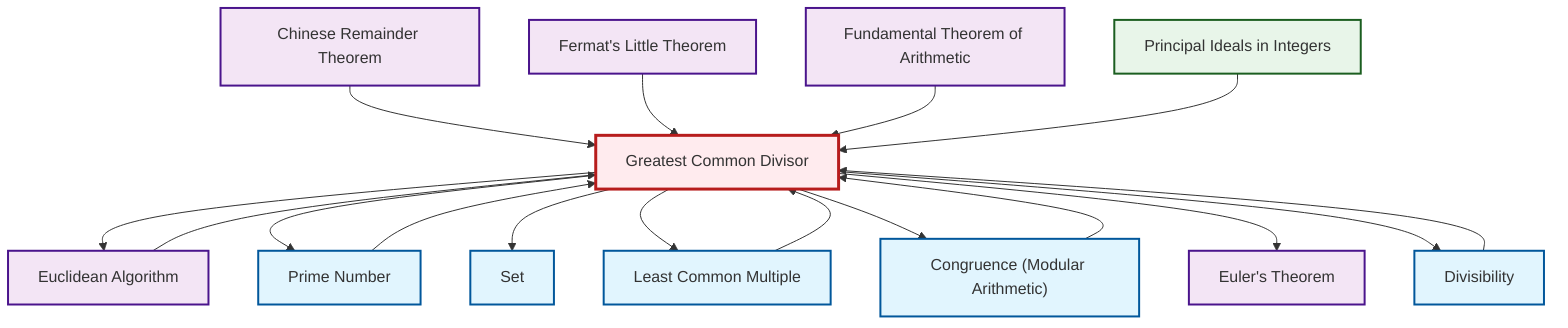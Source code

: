 graph TD
    classDef definition fill:#e1f5fe,stroke:#01579b,stroke-width:2px
    classDef theorem fill:#f3e5f5,stroke:#4a148c,stroke-width:2px
    classDef axiom fill:#fff3e0,stroke:#e65100,stroke-width:2px
    classDef example fill:#e8f5e9,stroke:#1b5e20,stroke-width:2px
    classDef current fill:#ffebee,stroke:#b71c1c,stroke-width:3px
    def-gcd["Greatest Common Divisor"]:::definition
    def-congruence["Congruence (Modular Arithmetic)"]:::definition
    def-set["Set"]:::definition
    thm-fermat-little["Fermat's Little Theorem"]:::theorem
    def-prime["Prime Number"]:::definition
    thm-chinese-remainder["Chinese Remainder Theorem"]:::theorem
    thm-euclidean-algorithm["Euclidean Algorithm"]:::theorem
    ex-principal-ideal["Principal Ideals in Integers"]:::example
    def-lcm["Least Common Multiple"]:::definition
    def-divisibility["Divisibility"]:::definition
    thm-euler["Euler's Theorem"]:::theorem
    thm-fundamental-arithmetic["Fundamental Theorem of Arithmetic"]:::theorem
    def-gcd --> thm-euclidean-algorithm
    def-gcd --> def-prime
    def-gcd --> def-set
    def-gcd --> def-lcm
    def-gcd --> def-congruence
    def-gcd --> thm-euler
    def-divisibility --> def-gcd
    thm-chinese-remainder --> def-gcd
    def-gcd --> def-divisibility
    def-lcm --> def-gcd
    thm-fermat-little --> def-gcd
    thm-fundamental-arithmetic --> def-gcd
    def-congruence --> def-gcd
    thm-euclidean-algorithm --> def-gcd
    ex-principal-ideal --> def-gcd
    def-prime --> def-gcd
    class def-gcd current